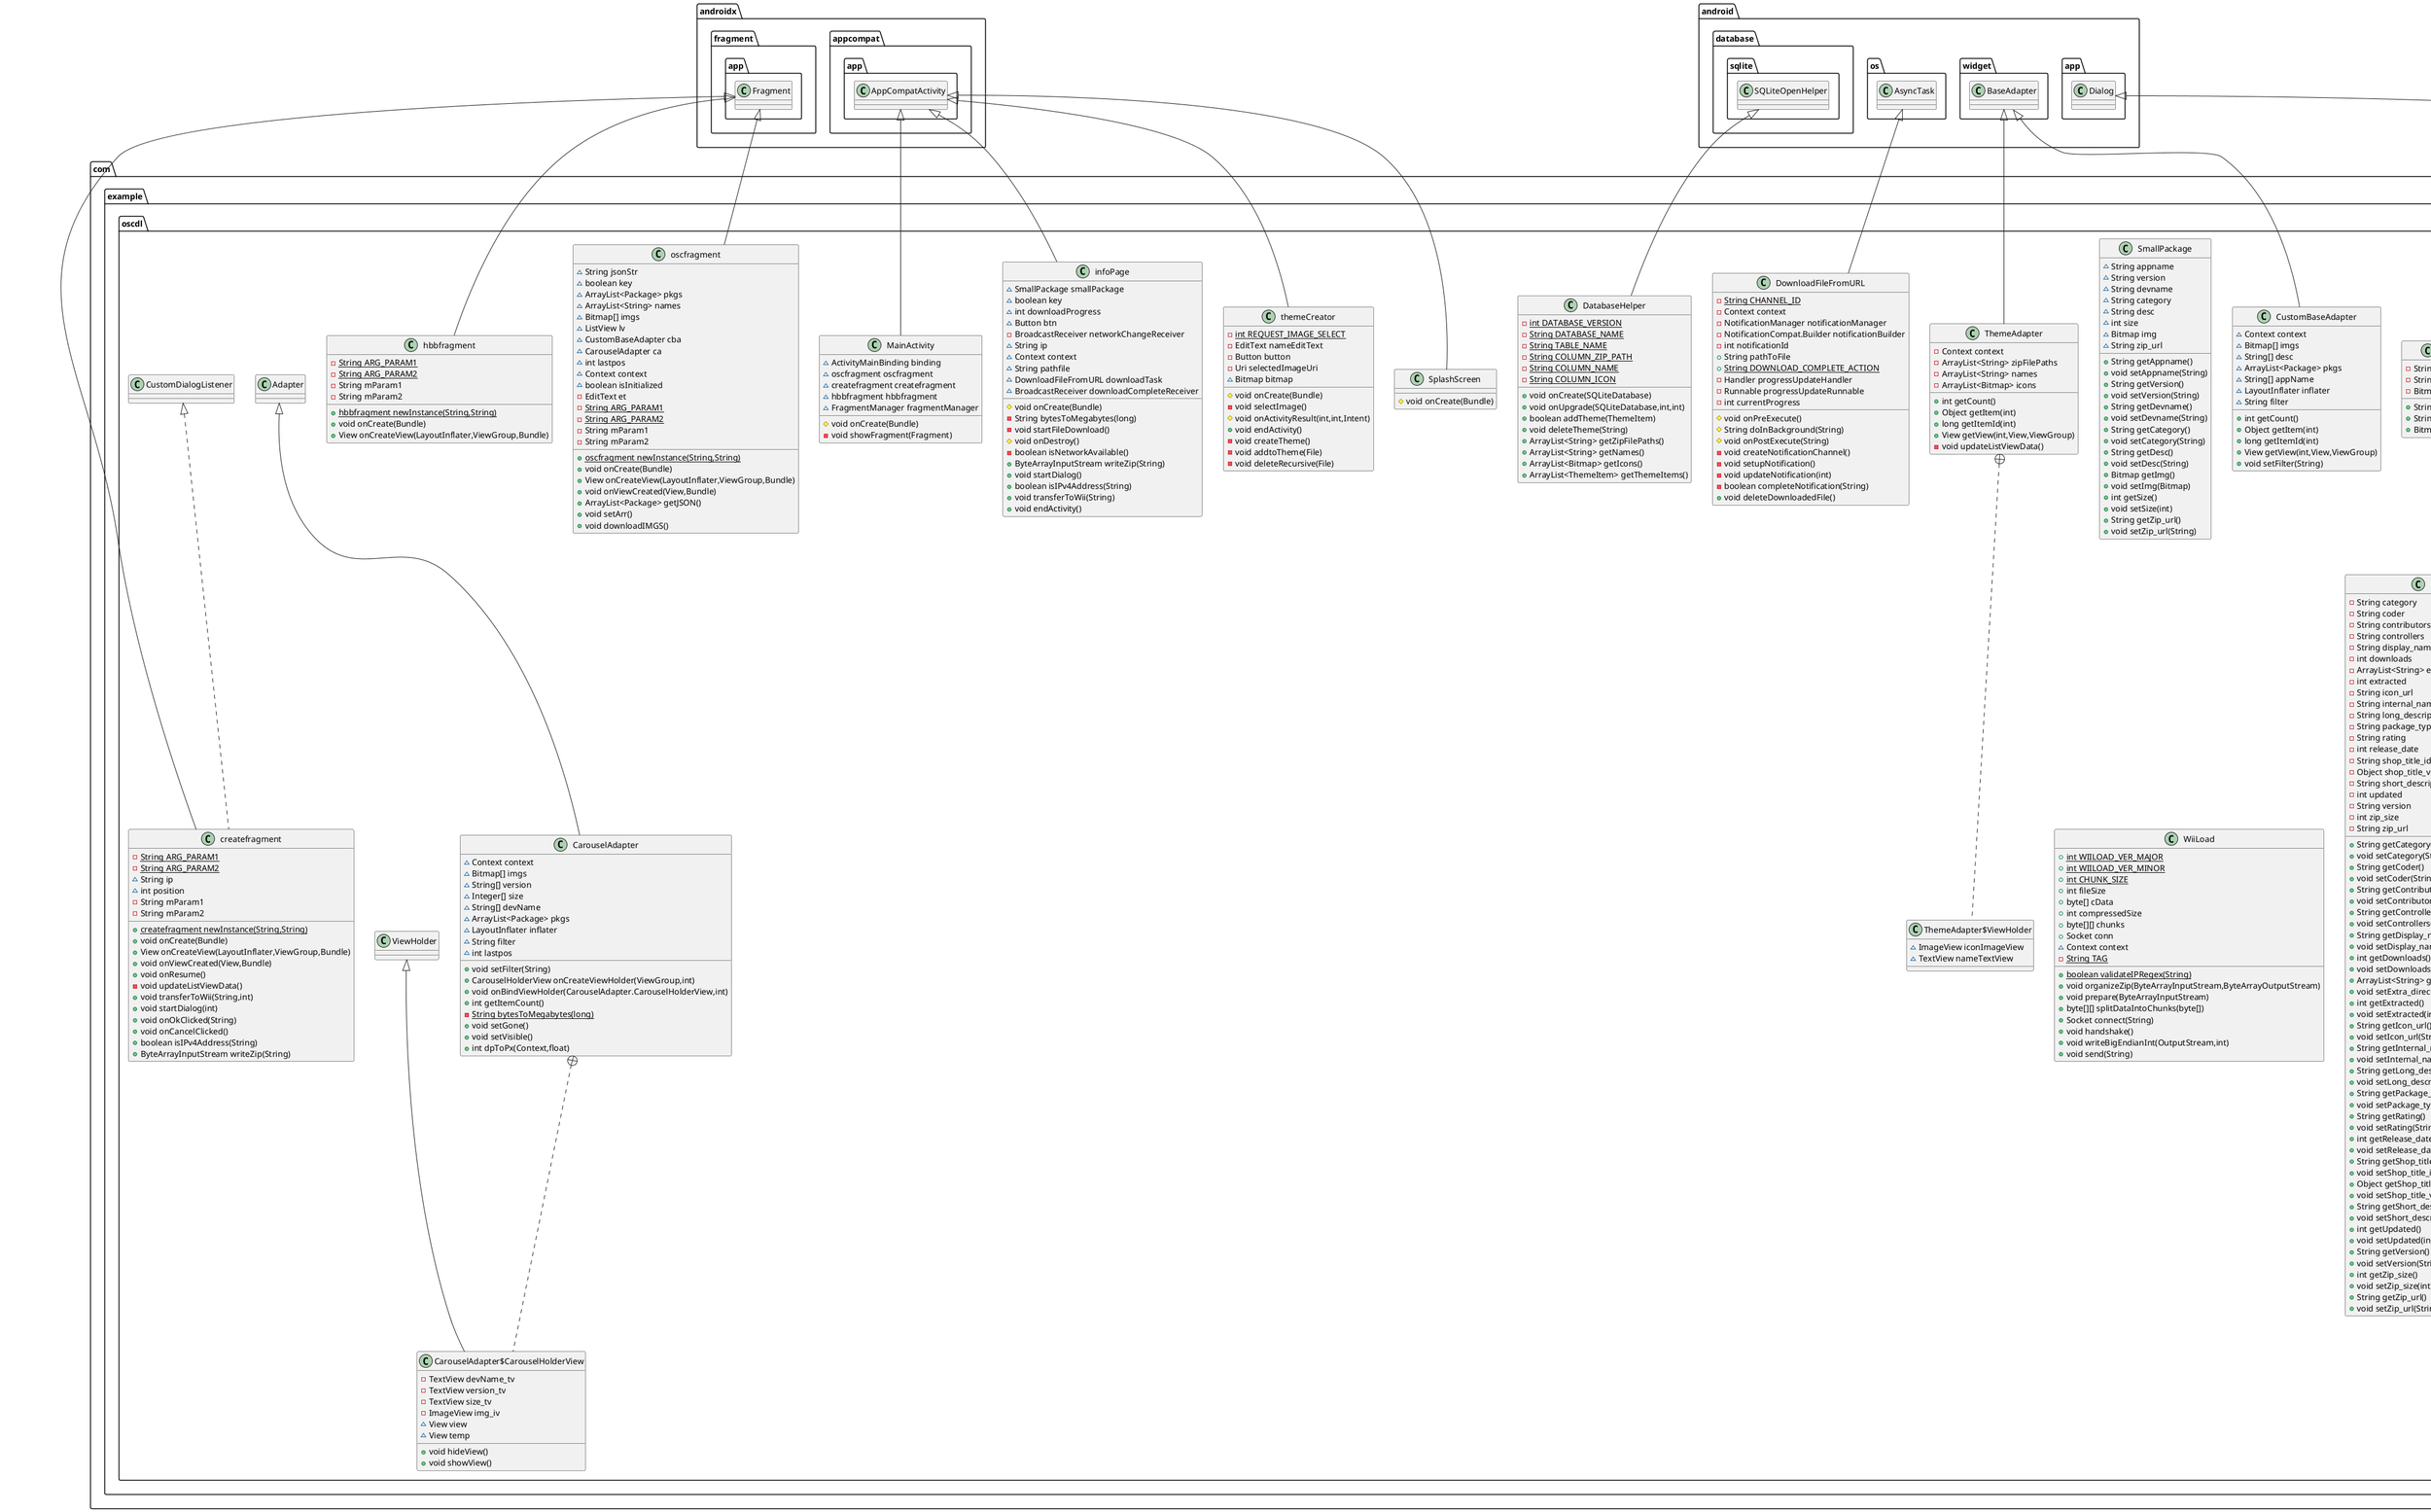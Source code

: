 @startuml
class com.example.oscdl.createfragment {
- {static} String ARG_PARAM1
- {static} String ARG_PARAM2
~ String ip
~ int position
- String mParam1
- String mParam2
+ {static} createfragment newInstance(String,String)
+ void onCreate(Bundle)
+ View onCreateView(LayoutInflater,ViewGroup,Bundle)
+ void onViewCreated(View,Bundle)
+ void onResume()
- void updateListViewData()
+ void transferToWii(String,int)
+ void startDialog(int)
+ void onOkClicked(String)
+ void onCancelClicked()
+ boolean isIPv4Address(String)
+ ByteArrayInputStream writeZip(String)
}
class com.example.oscdl.CustomDialog {
+ Button send
+ Button cancel
+ Dialog d
+ Activity act
+ EditText ipEditText
+ CustomDialogListener listener
# void onCreate(Bundle)
+ void onClick(View)
}
interface com.example.oscdl.CustomDialog$CustomDialogListener {
~ void onOkClicked(String)
~ void onCancelClicked()
}
class com.example.oscdl.oscfragment {
~ String jsonStr
~ boolean key
~ ArrayList<Package> pkgs
~ ArrayList<String> names
~ Bitmap[] imgs
~ ListView lv
~ CustomBaseAdapter cba
~ CarouselAdapter ca
~ int lastpos
~ Context context
~ boolean isInitialized
- EditText et
- {static} String ARG_PARAM1
- {static} String ARG_PARAM2
- String mParam1
- String mParam2
+ {static} oscfragment newInstance(String,String)
+ void onCreate(Bundle)
+ View onCreateView(LayoutInflater,ViewGroup,Bundle)
+ void onViewCreated(View,Bundle)
+ ArrayList<Package> getJSON()
+ void setArr()
+ void downloadIMGS()
}
class com.example.oscdl.SmallPackage {
~ String appname
~ String version
~ String devname
~ String category
~ String desc
~ int size
~ Bitmap img
~ String zip_url
+ String getAppname()
+ void setAppname(String)
+ String getVersion()
+ void setVersion(String)
+ String getDevname()
+ void setDevname(String)
+ String getCategory()
+ void setCategory(String)
+ String getDesc()
+ void setDesc(String)
+ Bitmap getImg()
+ void setImg(Bitmap)
+ int getSize()
+ void setSize(int)
+ String getZip_url()
+ void setZip_url(String)
}
class com.example.oscdl.hbbfragment {
- {static} String ARG_PARAM1
- {static} String ARG_PARAM2
- String mParam1
- String mParam2
+ {static} hbbfragment newInstance(String,String)
+ void onCreate(Bundle)
+ View onCreateView(LayoutInflater,ViewGroup,Bundle)
}
class com.example.oscdl.CustomBaseAdapter {
~ Context context
~ Bitmap[] imgs
~ String[] desc
~ ArrayList<Package> pkgs
~ String[] appName
~ LayoutInflater inflater
~ String filter
+ int getCount()
+ Object getItem(int)
+ long getItemId(int)
+ View getView(int,View,ViewGroup)
+ void setFilter(String)
}
class com.example.oscdl.CarouselAdapter {
~ Context context
~ Bitmap[] imgs
~ String[] version
~ Integer[] size
~ String[] devName
~ ArrayList<Package> pkgs
~ LayoutInflater inflater
~ String filter
~ int lastpos
+ void setFilter(String)
+ CarouselHolderView onCreateViewHolder(ViewGroup,int)
+ void onBindViewHolder(CarouselAdapter.CarouselHolderView,int)
+ int getItemCount()
- {static} String bytesToMegabytes(long)
+ void setGone()
+ void setVisible()
+ int dpToPx(Context,float)
}
class com.example.oscdl.CarouselAdapter$CarouselHolderView {
- TextView devName_tv
- TextView version_tv
- TextView size_tv
- ImageView img_iv
~ View view
~ View temp
+ void hideView()
+ void showView()
}
class com.example.oscdl.ThemeItem {
- String zipFilePath
- String name
- Bitmap icon
+ String getZipFilePath()
+ String getName()
+ Bitmap getIcon()
}
class com.example.oscdl.MainActivity {
~ ActivityMainBinding binding
~ oscfragment oscfragment
~ createfragment createfragment
~ hbbfragment hbbfragment
~ FragmentManager fragmentManager
# void onCreate(Bundle)
- void showFragment(Fragment)
}
class com.example.oscdl.SplashScreen {
# void onCreate(Bundle)
}
class com.example.oscdl.ThemeAdapter {
- Context context
- ArrayList<String> zipFilePaths
- ArrayList<String> names
- ArrayList<Bitmap> icons
+ int getCount()
+ Object getItem(int)
+ long getItemId(int)
+ View getView(int,View,ViewGroup)
- void updateListViewData()
}
class com.example.oscdl.ThemeAdapter$ViewHolder {
~ ImageView iconImageView
~ TextView nameTextView
}
class com.example.oscdl.infoPage {
~ SmallPackage smallPackage
~ boolean key
~ int downloadProgress
~ Button btn
- BroadcastReceiver networkChangeReceiver
~ String ip
~ Context context
~ String pathfile
~ DownloadFileFromURL downloadTask
~ BroadcastReceiver downloadCompleteReceiver
# void onCreate(Bundle)
- String bytesToMegabytes(long)
- void startFileDownload()
# void onDestroy()
- boolean isNetworkAvailable()
+ ByteArrayInputStream writeZip(String)
+ void startDialog()
+ boolean isIPv4Address(String)
+ void transferToWii(String)
+ void endActivity()
}
class com.example.oscdl.ImageUtils {
+ {static} Bitmap resizeImage(Bitmap,int,int)
+ {static} void saveBitmap(Bitmap,File)
+ {static} void writeStringToFile(String,File)
+ {static} void compressFolder(File,File)
- {static} void compressDirectoryToZipFile(File,String,ZipOutputStream)
}
class com.example.oscdl.themeCreator {
- {static} int REQUEST_IMAGE_SELECT
- EditText nameEditText
- Button button
- Uri selectedImageUri
~ Bitmap bitmap
# void onCreate(Bundle)
- void selectImage()
# void onActivityResult(int,int,Intent)
+ void endActivity()
- void createTheme()
- void addtoTheme(File)
- void deleteRecursive(File)
}
class com.example.oscdl.WiiLoad {
+ {static} int WIILOAD_VER_MAJOR
+ {static} int WIILOAD_VER_MINOR
+ {static} int CHUNK_SIZE
+ int fileSize
+ byte[] cData
+ int compressedSize
+ byte[][] chunks
+ Socket conn
~ Context context
- {static} String TAG
+ {static} boolean validateIPRegex(String)
+ void organizeZip(ByteArrayInputStream,ByteArrayOutputStream)
+ void prepare(ByteArrayInputStream)
+ byte[][] splitDataIntoChunks(byte[])
+ Socket connect(String)
+ void handshake()
+ void writeBigEndianInt(OutputStream,int)
+ void send(String)
}
class com.example.oscdl.DownloadFileFromURL {
- {static} String CHANNEL_ID
- Context context
- NotificationManager notificationManager
- NotificationCompat.Builder notificationBuilder
- int notificationId
+ String pathToFile
+ {static} String DOWNLOAD_COMPLETE_ACTION
- Handler progressUpdateHandler
- Runnable progressUpdateRunnable
- int currentProgress
# void onPreExecute()
# String doInBackground(String)
# void onPostExecute(String)
- void createNotificationChannel()
- void setupNotification()
- void updateNotification(int)
- boolean completeNotification(String)
+ void deleteDownloadedFile()
}
class com.example.oscdl.Package {
- String category
- String coder
- String contributors
- String controllers
- String display_name
- int downloads
- ArrayList<String> extra_directories
- int extracted
- String icon_url
- String internal_name
- String long_description
- String package_type
- String rating
- int release_date
- String shop_title_id
- Object shop_title_version
- String short_description
- int updated
- String version
- int zip_size
- String zip_url
+ String getCategory()
+ void setCategory(String)
+ String getCoder()
+ void setCoder(String)
+ String getContributors()
+ void setContributors(String)
+ String getControllers()
+ void setControllers(String)
+ String getDisplay_name()
+ void setDisplay_name(String)
+ int getDownloads()
+ void setDownloads(int)
+ ArrayList<String> getExtra_directories()
+ void setExtra_directories(ArrayList<String>)
+ int getExtracted()
+ void setExtracted(int)
+ String getIcon_url()
+ void setIcon_url(String)
+ String getInternal_name()
+ void setInternal_name(String)
+ String getLong_description()
+ void setLong_description(String)
+ String getPackage_type()
+ void setPackage_type(String)
+ String getRating()
+ void setRating(String)
+ int getRelease_date()
+ void setRelease_date(int)
+ String getShop_title_id()
+ void setShop_title_id(String)
+ Object getShop_title_version()
+ void setShop_title_version(Object)
+ String getShort_description()
+ void setShort_description(String)
+ int getUpdated()
+ void setUpdated(int)
+ String getVersion()
+ void setVersion(String)
+ int getZip_size()
+ void setZip_size(int)
+ String getZip_url()
+ void setZip_url(String)
}
class com.example.oscdl.DatabaseHelper {
- {static} int DATABASE_VERSION
- {static} String DATABASE_NAME
- {static} String TABLE_NAME
- {static} String COLUMN_ZIP_PATH
- {static} String COLUMN_NAME
- {static} String COLUMN_ICON
+ void onCreate(SQLiteDatabase)
+ void onUpgrade(SQLiteDatabase,int,int)
+ boolean addTheme(ThemeItem)
+ void deleteTheme(String)
+ ArrayList<String> getZipFilePaths()
+ ArrayList<String> getNames()
+ ArrayList<Bitmap> getIcons()
+ ArrayList<ThemeItem> getThemeItems()
}


com.example.oscdl.CustomDialogListener <|.. com.example.oscdl.createfragment
androidx.fragment.app.Fragment <|-- com.example.oscdl.createfragment
com.example.oscdl.OnClickListener <|.. com.example.oscdl.CustomDialog
android.app.Dialog <|-- com.example.oscdl.CustomDialog
com.example.oscdl.CustomDialog +.. com.example.oscdl.CustomDialog$CustomDialogListener
androidx.fragment.app.Fragment <|-- com.example.oscdl.oscfragment
androidx.fragment.app.Fragment <|-- com.example.oscdl.hbbfragment
android.widget.BaseAdapter <|-- com.example.oscdl.CustomBaseAdapter
com.example.oscdl.Adapter <|-- com.example.oscdl.CarouselAdapter
com.example.oscdl.CarouselAdapter +.. com.example.oscdl.CarouselAdapter$CarouselHolderView
com.example.oscdl.ViewHolder <|-- com.example.oscdl.CarouselAdapter$CarouselHolderView
androidx.appcompat.app.AppCompatActivity <|-- com.example.oscdl.MainActivity
androidx.appcompat.app.AppCompatActivity <|-- com.example.oscdl.SplashScreen
android.widget.BaseAdapter <|-- com.example.oscdl.ThemeAdapter
com.example.oscdl.ThemeAdapter +.. com.example.oscdl.ThemeAdapter$ViewHolder
androidx.appcompat.app.AppCompatActivity <|-- com.example.oscdl.infoPage
androidx.appcompat.app.AppCompatActivity <|-- com.example.oscdl.themeCreator
android.os.AsyncTask <|-- com.example.oscdl.DownloadFileFromURL
android.database.sqlite.SQLiteOpenHelper <|-- com.example.oscdl.DatabaseHelper
@enduml